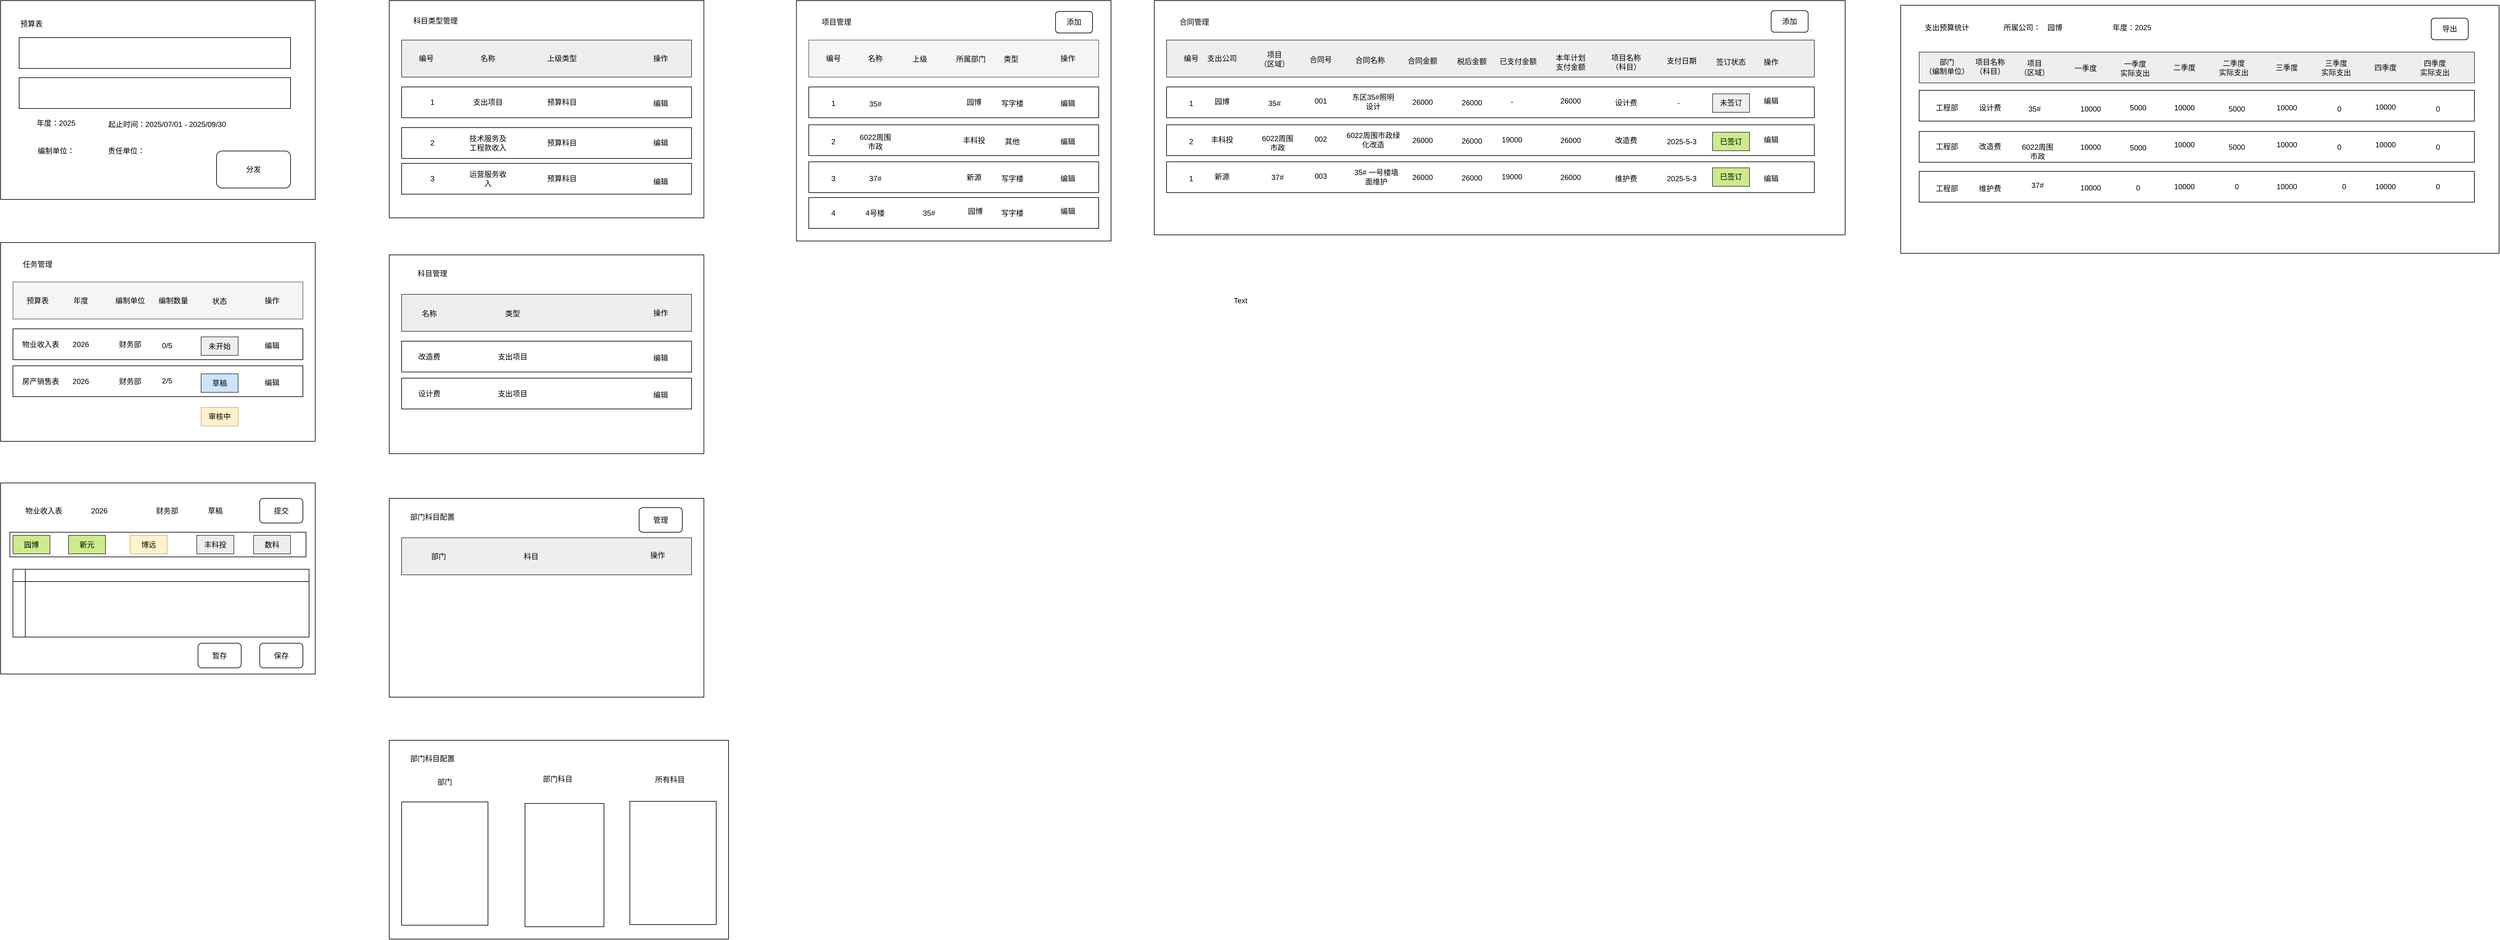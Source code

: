<mxfile version="28.0.4">
  <diagram name="第 1 页" id="Y-6UnXWzn9jeEXDlogMS">
    <mxGraphModel dx="2514" dy="1351" grid="1" gridSize="10" guides="1" tooltips="1" connect="1" arrows="1" fold="1" page="1" pageScale="1" pageWidth="827" pageHeight="1169" math="0" shadow="0">
      <root>
        <mxCell id="0" />
        <mxCell id="1" parent="0" />
        <mxCell id="I_KxvgHxnJEYVX6ZV_vD-1" value="" style="rounded=0;whiteSpace=wrap;html=1;" parent="1" vertex="1">
          <mxGeometry x="50" y="80" width="510" height="322.5" as="geometry" />
        </mxCell>
        <mxCell id="I_KxvgHxnJEYVX6ZV_vD-2" value="预算表" style="text;html=1;align=center;verticalAlign=middle;whiteSpace=wrap;rounded=0;" parent="1" vertex="1">
          <mxGeometry x="70" y="102.5" width="60" height="30" as="geometry" />
        </mxCell>
        <mxCell id="I_KxvgHxnJEYVX6ZV_vD-3" value="" style="rounded=0;whiteSpace=wrap;html=1;" parent="1" vertex="1">
          <mxGeometry x="50" y="472.5" width="510" height="322.5" as="geometry" />
        </mxCell>
        <mxCell id="I_KxvgHxnJEYVX6ZV_vD-4" value="任务管理" style="text;html=1;align=center;verticalAlign=middle;whiteSpace=wrap;rounded=0;" parent="1" vertex="1">
          <mxGeometry x="80" y="492.5" width="60" height="30" as="geometry" />
        </mxCell>
        <mxCell id="I_KxvgHxnJEYVX6ZV_vD-5" value="" style="rounded=0;whiteSpace=wrap;html=1;fillColor=#f5f5f5;fontColor=#333333;strokeColor=#666666;" parent="1" vertex="1">
          <mxGeometry x="70" y="536.5" width="470" height="60" as="geometry" />
        </mxCell>
        <mxCell id="I_KxvgHxnJEYVX6ZV_vD-6" value="预算表" style="text;html=1;align=center;verticalAlign=middle;whiteSpace=wrap;rounded=0;" parent="1" vertex="1">
          <mxGeometry x="80" y="551.5" width="60" height="30" as="geometry" />
        </mxCell>
        <mxCell id="I_KxvgHxnJEYVX6ZV_vD-7" value="年度" style="text;html=1;align=center;verticalAlign=middle;whiteSpace=wrap;rounded=0;" parent="1" vertex="1">
          <mxGeometry x="150" y="551.5" width="60" height="30" as="geometry" />
        </mxCell>
        <mxCell id="I_KxvgHxnJEYVX6ZV_vD-8" value="编制单位" style="text;html=1;align=center;verticalAlign=middle;whiteSpace=wrap;rounded=0;" parent="1" vertex="1">
          <mxGeometry x="230" y="551.5" width="60" height="30" as="geometry" />
        </mxCell>
        <mxCell id="I_KxvgHxnJEYVX6ZV_vD-9" value="状态" style="text;html=1;align=center;verticalAlign=middle;whiteSpace=wrap;rounded=0;" parent="1" vertex="1">
          <mxGeometry x="375" y="552.5" width="60" height="30" as="geometry" />
        </mxCell>
        <mxCell id="I_KxvgHxnJEYVX6ZV_vD-10" value="操作" style="text;html=1;align=center;verticalAlign=middle;whiteSpace=wrap;rounded=0;" parent="1" vertex="1">
          <mxGeometry x="460" y="551.5" width="60" height="30" as="geometry" />
        </mxCell>
        <mxCell id="I_KxvgHxnJEYVX6ZV_vD-11" value="分发" style="rounded=1;whiteSpace=wrap;html=1;" parent="1" vertex="1">
          <mxGeometry x="400" y="324" width="120" height="60" as="geometry" />
        </mxCell>
        <mxCell id="I_KxvgHxnJEYVX6ZV_vD-12" value="" style="rounded=0;whiteSpace=wrap;html=1;" parent="1" vertex="1">
          <mxGeometry x="50" y="862.5" width="510" height="310" as="geometry" />
        </mxCell>
        <mxCell id="I_KxvgHxnJEYVX6ZV_vD-13" value="物业收入表" style="text;html=1;align=center;verticalAlign=middle;whiteSpace=wrap;rounded=0;" parent="1" vertex="1">
          <mxGeometry x="80" y="892.5" width="80" height="30" as="geometry" />
        </mxCell>
        <mxCell id="I_KxvgHxnJEYVX6ZV_vD-14" value="2026" style="text;html=1;align=center;verticalAlign=middle;whiteSpace=wrap;rounded=0;" parent="1" vertex="1">
          <mxGeometry x="180" y="892.5" width="60" height="30" as="geometry" />
        </mxCell>
        <mxCell id="I_KxvgHxnJEYVX6ZV_vD-15" value="财务部" style="text;html=1;align=center;verticalAlign=middle;whiteSpace=wrap;rounded=0;" parent="1" vertex="1">
          <mxGeometry x="290" y="892.5" width="60" height="30" as="geometry" />
        </mxCell>
        <mxCell id="I_KxvgHxnJEYVX6ZV_vD-16" value="草稿" style="text;html=1;align=center;verticalAlign=middle;whiteSpace=wrap;rounded=0;" parent="1" vertex="1">
          <mxGeometry x="368" y="892.5" width="60" height="30" as="geometry" />
        </mxCell>
        <mxCell id="I_KxvgHxnJEYVX6ZV_vD-17" value="" style="rounded=0;whiteSpace=wrap;html=1;" parent="1" vertex="1">
          <mxGeometry x="65" y="942.5" width="480" height="40" as="geometry" />
        </mxCell>
        <mxCell id="I_KxvgHxnJEYVX6ZV_vD-18" value="园博" style="text;html=1;align=center;verticalAlign=middle;whiteSpace=wrap;rounded=0;fillColor=#cdeb8b;strokeColor=#36393d;" parent="1" vertex="1">
          <mxGeometry x="70" y="947.5" width="60" height="30" as="geometry" />
        </mxCell>
        <mxCell id="I_KxvgHxnJEYVX6ZV_vD-19" value="新元" style="text;html=1;align=center;verticalAlign=middle;whiteSpace=wrap;rounded=0;fillColor=#cdeb8b;strokeColor=#36393d;" parent="1" vertex="1">
          <mxGeometry x="160" y="947.5" width="60" height="30" as="geometry" />
        </mxCell>
        <mxCell id="I_KxvgHxnJEYVX6ZV_vD-20" value="博远" style="text;html=1;align=center;verticalAlign=middle;whiteSpace=wrap;rounded=0;fillColor=#fff2cc;strokeColor=#d6b656;" parent="1" vertex="1">
          <mxGeometry x="260" y="947.5" width="60" height="30" as="geometry" />
        </mxCell>
        <mxCell id="I_KxvgHxnJEYVX6ZV_vD-21" value="丰科投" style="text;html=1;align=center;verticalAlign=middle;whiteSpace=wrap;rounded=0;fillColor=#eeeeee;strokeColor=#36393d;" parent="1" vertex="1">
          <mxGeometry x="368" y="947.5" width="60" height="30" as="geometry" />
        </mxCell>
        <mxCell id="I_KxvgHxnJEYVX6ZV_vD-22" value="数科" style="text;html=1;align=center;verticalAlign=middle;whiteSpace=wrap;rounded=0;fillColor=#eeeeee;strokeColor=#36393d;" parent="1" vertex="1">
          <mxGeometry x="460" y="947.5" width="60" height="30" as="geometry" />
        </mxCell>
        <mxCell id="I_KxvgHxnJEYVX6ZV_vD-23" value="" style="shape=internalStorage;whiteSpace=wrap;html=1;backgroundOutline=1;" parent="1" vertex="1">
          <mxGeometry x="70" y="1002.5" width="480" height="110" as="geometry" />
        </mxCell>
        <mxCell id="I_KxvgHxnJEYVX6ZV_vD-24" value="提交" style="rounded=1;whiteSpace=wrap;html=1;" parent="1" vertex="1">
          <mxGeometry x="470" y="887.5" width="70" height="40" as="geometry" />
        </mxCell>
        <mxCell id="I_KxvgHxnJEYVX6ZV_vD-25" value="保存" style="rounded=1;whiteSpace=wrap;html=1;" parent="1" vertex="1">
          <mxGeometry x="470" y="1122.5" width="70" height="40" as="geometry" />
        </mxCell>
        <mxCell id="I_KxvgHxnJEYVX6ZV_vD-26" value="" style="rounded=0;whiteSpace=wrap;html=1;" parent="1" vertex="1">
          <mxGeometry x="70" y="612.5" width="470" height="50" as="geometry" />
        </mxCell>
        <mxCell id="I_KxvgHxnJEYVX6ZV_vD-27" value="物业收入表" style="text;html=1;align=center;verticalAlign=middle;whiteSpace=wrap;rounded=0;" parent="1" vertex="1">
          <mxGeometry x="80" y="622.5" width="70" height="30" as="geometry" />
        </mxCell>
        <mxCell id="I_KxvgHxnJEYVX6ZV_vD-28" value="2026" style="text;html=1;align=center;verticalAlign=middle;whiteSpace=wrap;rounded=0;" parent="1" vertex="1">
          <mxGeometry x="150" y="622.5" width="60" height="30" as="geometry" />
        </mxCell>
        <mxCell id="I_KxvgHxnJEYVX6ZV_vD-29" value="财务部" style="text;html=1;align=center;verticalAlign=middle;whiteSpace=wrap;rounded=0;" parent="1" vertex="1">
          <mxGeometry x="230" y="622.5" width="60" height="30" as="geometry" />
        </mxCell>
        <mxCell id="I_KxvgHxnJEYVX6ZV_vD-30" value="未开始" style="text;html=1;align=center;verticalAlign=middle;whiteSpace=wrap;rounded=0;fillColor=#eeeeee;strokeColor=#36393d;" parent="1" vertex="1">
          <mxGeometry x="375" y="625.5" width="60" height="30" as="geometry" />
        </mxCell>
        <mxCell id="I_KxvgHxnJEYVX6ZV_vD-31" value="编辑" style="text;html=1;align=center;verticalAlign=middle;whiteSpace=wrap;rounded=0;" parent="1" vertex="1">
          <mxGeometry x="460" y="624.5" width="60" height="30" as="geometry" />
        </mxCell>
        <mxCell id="I_KxvgHxnJEYVX6ZV_vD-32" value="" style="rounded=0;whiteSpace=wrap;html=1;" parent="1" vertex="1">
          <mxGeometry x="70" y="672.5" width="470" height="50" as="geometry" />
        </mxCell>
        <mxCell id="I_KxvgHxnJEYVX6ZV_vD-33" value="房产销售表" style="text;html=1;align=center;verticalAlign=middle;whiteSpace=wrap;rounded=0;" parent="1" vertex="1">
          <mxGeometry x="80" y="682.5" width="70" height="30" as="geometry" />
        </mxCell>
        <mxCell id="I_KxvgHxnJEYVX6ZV_vD-34" value="2026" style="text;html=1;align=center;verticalAlign=middle;whiteSpace=wrap;rounded=0;" parent="1" vertex="1">
          <mxGeometry x="150" y="682.5" width="60" height="30" as="geometry" />
        </mxCell>
        <mxCell id="I_KxvgHxnJEYVX6ZV_vD-35" value="财务部" style="text;html=1;align=center;verticalAlign=middle;whiteSpace=wrap;rounded=0;" parent="1" vertex="1">
          <mxGeometry x="230" y="682.5" width="60" height="30" as="geometry" />
        </mxCell>
        <mxCell id="I_KxvgHxnJEYVX6ZV_vD-36" value="草稿" style="text;html=1;align=center;verticalAlign=middle;whiteSpace=wrap;rounded=0;fillColor=#cce5ff;strokeColor=#36393d;" parent="1" vertex="1">
          <mxGeometry x="375" y="685.5" width="60" height="30" as="geometry" />
        </mxCell>
        <mxCell id="I_KxvgHxnJEYVX6ZV_vD-37" value="编辑" style="text;html=1;align=center;verticalAlign=middle;whiteSpace=wrap;rounded=0;" parent="1" vertex="1">
          <mxGeometry x="460" y="684.5" width="60" height="30" as="geometry" />
        </mxCell>
        <mxCell id="I_KxvgHxnJEYVX6ZV_vD-38" value="" style="rounded=0;whiteSpace=wrap;html=1;" parent="1" vertex="1">
          <mxGeometry x="80" y="140" width="440" height="50" as="geometry" />
        </mxCell>
        <mxCell id="I_KxvgHxnJEYVX6ZV_vD-39" value="" style="rounded=0;whiteSpace=wrap;html=1;" parent="1" vertex="1">
          <mxGeometry x="80" y="205" width="440" height="50" as="geometry" />
        </mxCell>
        <mxCell id="I_KxvgHxnJEYVX6ZV_vD-80" value="" style="rounded=0;whiteSpace=wrap;html=1;" parent="1" vertex="1">
          <mxGeometry x="1340" y="80" width="510" height="390" as="geometry" />
        </mxCell>
        <mxCell id="I_KxvgHxnJEYVX6ZV_vD-81" value="项目管理" style="text;html=1;align=center;verticalAlign=middle;whiteSpace=wrap;rounded=0;" parent="1" vertex="1">
          <mxGeometry x="1340" y="100" width="130" height="30" as="geometry" />
        </mxCell>
        <mxCell id="I_KxvgHxnJEYVX6ZV_vD-82" value="" style="rounded=0;whiteSpace=wrap;html=1;fillColor=#f5f5f5;fontColor=#333333;strokeColor=#666666;" parent="1" vertex="1">
          <mxGeometry x="1360" y="144" width="470" height="60" as="geometry" />
        </mxCell>
        <mxCell id="I_KxvgHxnJEYVX6ZV_vD-83" value="编号" style="text;html=1;align=center;verticalAlign=middle;whiteSpace=wrap;rounded=0;" parent="1" vertex="1">
          <mxGeometry x="1370" y="159" width="60" height="30" as="geometry" />
        </mxCell>
        <mxCell id="I_KxvgHxnJEYVX6ZV_vD-84" value="名称" style="text;html=1;align=center;verticalAlign=middle;whiteSpace=wrap;rounded=0;" parent="1" vertex="1">
          <mxGeometry x="1437.5" y="159" width="60" height="30" as="geometry" />
        </mxCell>
        <mxCell id="I_KxvgHxnJEYVX6ZV_vD-85" value="所属部门" style="text;html=1;align=center;verticalAlign=middle;whiteSpace=wrap;rounded=0;" parent="1" vertex="1">
          <mxGeometry x="1593" y="160" width="60" height="30" as="geometry" />
        </mxCell>
        <mxCell id="I_KxvgHxnJEYVX6ZV_vD-86" value="操作" style="text;html=1;align=center;verticalAlign=middle;whiteSpace=wrap;rounded=0;" parent="1" vertex="1">
          <mxGeometry x="1750" y="159" width="60" height="30" as="geometry" />
        </mxCell>
        <mxCell id="I_KxvgHxnJEYVX6ZV_vD-87" value="" style="rounded=0;whiteSpace=wrap;html=1;" parent="1" vertex="1">
          <mxGeometry x="1360" y="220" width="470" height="50" as="geometry" />
        </mxCell>
        <mxCell id="I_KxvgHxnJEYVX6ZV_vD-88" value="园博" style="text;html=1;align=center;verticalAlign=middle;whiteSpace=wrap;rounded=0;" parent="1" vertex="1">
          <mxGeometry x="1598" y="230" width="60" height="30" as="geometry" />
        </mxCell>
        <mxCell id="I_KxvgHxnJEYVX6ZV_vD-89" value="编辑" style="text;html=1;align=center;verticalAlign=middle;whiteSpace=wrap;rounded=0;" parent="1" vertex="1">
          <mxGeometry x="1750" y="232" width="60" height="30" as="geometry" />
        </mxCell>
        <mxCell id="I_KxvgHxnJEYVX6ZV_vD-97" value="" style="rounded=0;whiteSpace=wrap;html=1;" parent="1" vertex="1">
          <mxGeometry x="1360" y="399.5" width="470" height="50" as="geometry" />
        </mxCell>
        <mxCell id="I_KxvgHxnJEYVX6ZV_vD-98" value="4号楼" style="text;html=1;align=center;verticalAlign=middle;whiteSpace=wrap;rounded=0;" parent="1" vertex="1">
          <mxGeometry x="1410" y="409.5" width="115" height="30" as="geometry" />
        </mxCell>
        <mxCell id="I_KxvgHxnJEYVX6ZV_vD-101" value="类型" style="text;html=1;align=center;verticalAlign=middle;whiteSpace=wrap;rounded=0;" parent="1" vertex="1">
          <mxGeometry x="1658" y="160" width="60" height="30" as="geometry" />
        </mxCell>
        <mxCell id="I_KxvgHxnJEYVX6ZV_vD-102" value="写字楼" style="text;html=1;align=center;verticalAlign=middle;whiteSpace=wrap;rounded=0;" parent="1" vertex="1">
          <mxGeometry x="1660" y="232" width="60" height="30" as="geometry" />
        </mxCell>
        <mxCell id="I_KxvgHxnJEYVX6ZV_vD-103" value="35#" style="text;html=1;align=center;verticalAlign=middle;whiteSpace=wrap;rounded=0;" parent="1" vertex="1">
          <mxGeometry x="1437.5" y="232.75" width="60" height="30" as="geometry" />
        </mxCell>
        <mxCell id="I_KxvgHxnJEYVX6ZV_vD-104" value="1" style="text;html=1;align=center;verticalAlign=middle;whiteSpace=wrap;rounded=0;" parent="1" vertex="1">
          <mxGeometry x="1370" y="232" width="60" height="30" as="geometry" />
        </mxCell>
        <mxCell id="I_KxvgHxnJEYVX6ZV_vD-105" value="" style="rounded=0;whiteSpace=wrap;html=1;" parent="1" vertex="1">
          <mxGeometry x="1360" y="281.5" width="470" height="50" as="geometry" />
        </mxCell>
        <mxCell id="I_KxvgHxnJEYVX6ZV_vD-106" value="丰科投" style="text;html=1;align=center;verticalAlign=middle;whiteSpace=wrap;rounded=0;" parent="1" vertex="1">
          <mxGeometry x="1598" y="291.5" width="60" height="30" as="geometry" />
        </mxCell>
        <mxCell id="I_KxvgHxnJEYVX6ZV_vD-107" value="编辑" style="text;html=1;align=center;verticalAlign=middle;whiteSpace=wrap;rounded=0;" parent="1" vertex="1">
          <mxGeometry x="1750" y="293.5" width="60" height="30" as="geometry" />
        </mxCell>
        <mxCell id="I_KxvgHxnJEYVX6ZV_vD-108" value="其他" style="text;html=1;align=center;verticalAlign=middle;whiteSpace=wrap;rounded=0;" parent="1" vertex="1">
          <mxGeometry x="1660" y="293.5" width="60" height="30" as="geometry" />
        </mxCell>
        <mxCell id="I_KxvgHxnJEYVX6ZV_vD-109" value="6022周围市政" style="text;html=1;align=center;verticalAlign=middle;whiteSpace=wrap;rounded=0;" parent="1" vertex="1">
          <mxGeometry x="1437.5" y="294.25" width="60" height="30" as="geometry" />
        </mxCell>
        <mxCell id="I_KxvgHxnJEYVX6ZV_vD-110" value="2" style="text;html=1;align=center;verticalAlign=middle;whiteSpace=wrap;rounded=0;" parent="1" vertex="1">
          <mxGeometry x="1370" y="293.5" width="60" height="30" as="geometry" />
        </mxCell>
        <mxCell id="I_KxvgHxnJEYVX6ZV_vD-111" value="" style="rounded=0;whiteSpace=wrap;html=1;" parent="1" vertex="1">
          <mxGeometry x="1360" y="341.5" width="470" height="50" as="geometry" />
        </mxCell>
        <mxCell id="I_KxvgHxnJEYVX6ZV_vD-112" value="新源" style="text;html=1;align=center;verticalAlign=middle;whiteSpace=wrap;rounded=0;" parent="1" vertex="1">
          <mxGeometry x="1598" y="351.5" width="60" height="30" as="geometry" />
        </mxCell>
        <mxCell id="I_KxvgHxnJEYVX6ZV_vD-113" value="编辑" style="text;html=1;align=center;verticalAlign=middle;whiteSpace=wrap;rounded=0;" parent="1" vertex="1">
          <mxGeometry x="1750" y="353.5" width="60" height="30" as="geometry" />
        </mxCell>
        <mxCell id="I_KxvgHxnJEYVX6ZV_vD-114" value="写字楼" style="text;html=1;align=center;verticalAlign=middle;whiteSpace=wrap;rounded=0;" parent="1" vertex="1">
          <mxGeometry x="1660" y="353.5" width="60" height="30" as="geometry" />
        </mxCell>
        <mxCell id="I_KxvgHxnJEYVX6ZV_vD-115" value="37#" style="text;html=1;align=center;verticalAlign=middle;whiteSpace=wrap;rounded=0;" parent="1" vertex="1">
          <mxGeometry x="1437.5" y="354.25" width="60" height="30" as="geometry" />
        </mxCell>
        <mxCell id="I_KxvgHxnJEYVX6ZV_vD-116" value="3" style="text;html=1;align=center;verticalAlign=middle;whiteSpace=wrap;rounded=0;" parent="1" vertex="1">
          <mxGeometry x="1370" y="353.5" width="60" height="30" as="geometry" />
        </mxCell>
        <mxCell id="I_KxvgHxnJEYVX6ZV_vD-128" value="添加" style="rounded=1;whiteSpace=wrap;html=1;" parent="1" vertex="1">
          <mxGeometry x="1760" y="97.5" width="60" height="35" as="geometry" />
        </mxCell>
        <mxCell id="SKkXFKjDcY55AdcUD5MD-1" value="" style="rounded=0;whiteSpace=wrap;html=1;" parent="1" vertex="1">
          <mxGeometry x="680" y="80" width="510" height="352.5" as="geometry" />
        </mxCell>
        <mxCell id="SKkXFKjDcY55AdcUD5MD-2" value="科目类型管理" style="text;html=1;align=center;verticalAlign=middle;whiteSpace=wrap;rounded=0;" parent="1" vertex="1">
          <mxGeometry x="690" y="97.5" width="130" height="30" as="geometry" />
        </mxCell>
        <mxCell id="SKkXFKjDcY55AdcUD5MD-3" value="" style="rounded=0;whiteSpace=wrap;html=1;fillColor=#eeeeee;strokeColor=#36393d;" parent="1" vertex="1">
          <mxGeometry x="700" y="144" width="470" height="60" as="geometry" />
        </mxCell>
        <mxCell id="SKkXFKjDcY55AdcUD5MD-4" value="编号" style="text;html=1;align=center;verticalAlign=middle;whiteSpace=wrap;rounded=0;" parent="1" vertex="1">
          <mxGeometry x="710" y="159" width="60" height="30" as="geometry" />
        </mxCell>
        <mxCell id="SKkXFKjDcY55AdcUD5MD-5" value="名称" style="text;html=1;align=center;verticalAlign=middle;whiteSpace=wrap;rounded=0;" parent="1" vertex="1">
          <mxGeometry x="810" y="159" width="60" height="30" as="geometry" />
        </mxCell>
        <mxCell id="SKkXFKjDcY55AdcUD5MD-6" value="上级类型" style="text;html=1;align=center;verticalAlign=middle;whiteSpace=wrap;rounded=0;" parent="1" vertex="1">
          <mxGeometry x="930" y="159" width="60" height="30" as="geometry" />
        </mxCell>
        <mxCell id="SKkXFKjDcY55AdcUD5MD-7" value="操作" style="text;html=1;align=center;verticalAlign=middle;whiteSpace=wrap;rounded=0;" parent="1" vertex="1">
          <mxGeometry x="1090" y="159" width="60" height="30" as="geometry" />
        </mxCell>
        <mxCell id="SKkXFKjDcY55AdcUD5MD-8" value="" style="rounded=0;whiteSpace=wrap;html=1;" parent="1" vertex="1">
          <mxGeometry x="700" y="220" width="470" height="50" as="geometry" />
        </mxCell>
        <mxCell id="SKkXFKjDcY55AdcUD5MD-9" value="支出项目" style="text;html=1;align=center;verticalAlign=middle;whiteSpace=wrap;rounded=0;" parent="1" vertex="1">
          <mxGeometry x="805" y="230" width="70" height="30" as="geometry" />
        </mxCell>
        <mxCell id="SKkXFKjDcY55AdcUD5MD-10" value="预算科目" style="text;html=1;align=center;verticalAlign=middle;whiteSpace=wrap;rounded=0;" parent="1" vertex="1">
          <mxGeometry x="930" y="230" width="60" height="30" as="geometry" />
        </mxCell>
        <mxCell id="SKkXFKjDcY55AdcUD5MD-11" value="编辑" style="text;html=1;align=center;verticalAlign=middle;whiteSpace=wrap;rounded=0;" parent="1" vertex="1">
          <mxGeometry x="1090" y="232" width="60" height="30" as="geometry" />
        </mxCell>
        <mxCell id="SKkXFKjDcY55AdcUD5MD-12" value="" style="rounded=0;whiteSpace=wrap;html=1;" parent="1" vertex="1">
          <mxGeometry x="680" y="492.5" width="510" height="322.5" as="geometry" />
        </mxCell>
        <mxCell id="SKkXFKjDcY55AdcUD5MD-13" value="科目管理" style="text;html=1;align=center;verticalAlign=middle;whiteSpace=wrap;rounded=0;" parent="1" vertex="1">
          <mxGeometry x="685" y="507.5" width="130" height="30" as="geometry" />
        </mxCell>
        <mxCell id="SKkXFKjDcY55AdcUD5MD-14" value="" style="rounded=0;whiteSpace=wrap;html=1;fillColor=#eeeeee;strokeColor=#36393d;" parent="1" vertex="1">
          <mxGeometry x="700" y="556.5" width="470" height="60" as="geometry" />
        </mxCell>
        <mxCell id="SKkXFKjDcY55AdcUD5MD-15" value="名称" style="text;html=1;align=center;verticalAlign=middle;whiteSpace=wrap;rounded=0;" parent="1" vertex="1">
          <mxGeometry x="715" y="572.5" width="60" height="30" as="geometry" />
        </mxCell>
        <mxCell id="SKkXFKjDcY55AdcUD5MD-16" value="操作" style="text;html=1;align=center;verticalAlign=middle;whiteSpace=wrap;rounded=0;" parent="1" vertex="1">
          <mxGeometry x="1090" y="571.5" width="60" height="30" as="geometry" />
        </mxCell>
        <mxCell id="SKkXFKjDcY55AdcUD5MD-17" value="" style="rounded=0;whiteSpace=wrap;html=1;" parent="1" vertex="1">
          <mxGeometry x="700" y="632.5" width="470" height="50" as="geometry" />
        </mxCell>
        <mxCell id="SKkXFKjDcY55AdcUD5MD-18" value="改造费" style="text;html=1;align=center;verticalAlign=middle;whiteSpace=wrap;rounded=0;" parent="1" vertex="1">
          <mxGeometry x="710" y="642.5" width="70" height="30" as="geometry" />
        </mxCell>
        <mxCell id="SKkXFKjDcY55AdcUD5MD-19" value="支出项目" style="text;html=1;align=center;verticalAlign=middle;whiteSpace=wrap;rounded=0;" parent="1" vertex="1">
          <mxGeometry x="850" y="642.5" width="60" height="30" as="geometry" />
        </mxCell>
        <mxCell id="SKkXFKjDcY55AdcUD5MD-21" value="编辑" style="text;html=1;align=center;verticalAlign=middle;whiteSpace=wrap;rounded=0;" parent="1" vertex="1">
          <mxGeometry x="1090" y="644.5" width="60" height="30" as="geometry" />
        </mxCell>
        <mxCell id="SKkXFKjDcY55AdcUD5MD-22" value="" style="rounded=0;whiteSpace=wrap;html=1;" parent="1" vertex="1">
          <mxGeometry x="700" y="692.5" width="470" height="50" as="geometry" />
        </mxCell>
        <mxCell id="SKkXFKjDcY55AdcUD5MD-23" value="设计费" style="text;html=1;align=center;verticalAlign=middle;whiteSpace=wrap;rounded=0;" parent="1" vertex="1">
          <mxGeometry x="710" y="702.5" width="70" height="30" as="geometry" />
        </mxCell>
        <mxCell id="SKkXFKjDcY55AdcUD5MD-24" value="支出项目" style="text;html=1;align=center;verticalAlign=middle;whiteSpace=wrap;rounded=0;" parent="1" vertex="1">
          <mxGeometry x="850" y="702.5" width="60" height="30" as="geometry" />
        </mxCell>
        <mxCell id="SKkXFKjDcY55AdcUD5MD-26" value="编辑" style="text;html=1;align=center;verticalAlign=middle;whiteSpace=wrap;rounded=0;" parent="1" vertex="1">
          <mxGeometry x="1090" y="704.5" width="60" height="30" as="geometry" />
        </mxCell>
        <mxCell id="SKkXFKjDcY55AdcUD5MD-28" value="类型" style="text;html=1;align=center;verticalAlign=middle;whiteSpace=wrap;rounded=0;" parent="1" vertex="1">
          <mxGeometry x="850" y="572.5" width="60" height="30" as="geometry" />
        </mxCell>
        <mxCell id="SKkXFKjDcY55AdcUD5MD-29" value="" style="rounded=0;whiteSpace=wrap;html=1;" parent="1" vertex="1">
          <mxGeometry x="700" y="286" width="470" height="50" as="geometry" />
        </mxCell>
        <mxCell id="SKkXFKjDcY55AdcUD5MD-30" value="技术服务及工程款收入" style="text;html=1;align=center;verticalAlign=middle;whiteSpace=wrap;rounded=0;" parent="1" vertex="1">
          <mxGeometry x="805" y="296" width="70" height="30" as="geometry" />
        </mxCell>
        <mxCell id="SKkXFKjDcY55AdcUD5MD-31" value="预算科目" style="text;html=1;align=center;verticalAlign=middle;whiteSpace=wrap;rounded=0;" parent="1" vertex="1">
          <mxGeometry x="930" y="296" width="60" height="30" as="geometry" />
        </mxCell>
        <mxCell id="SKkXFKjDcY55AdcUD5MD-32" value="" style="rounded=0;whiteSpace=wrap;html=1;" parent="1" vertex="1">
          <mxGeometry x="700" y="344" width="470" height="50" as="geometry" />
        </mxCell>
        <mxCell id="SKkXFKjDcY55AdcUD5MD-33" value="运营服务收入" style="text;html=1;align=center;verticalAlign=middle;whiteSpace=wrap;rounded=0;" parent="1" vertex="1">
          <mxGeometry x="805" y="354" width="70" height="30" as="geometry" />
        </mxCell>
        <mxCell id="SKkXFKjDcY55AdcUD5MD-34" value="预算科目" style="text;html=1;align=center;verticalAlign=middle;whiteSpace=wrap;rounded=0;" parent="1" vertex="1">
          <mxGeometry x="930" y="354" width="60" height="30" as="geometry" />
        </mxCell>
        <mxCell id="SKkXFKjDcY55AdcUD5MD-35" value="1" style="text;html=1;align=center;verticalAlign=middle;whiteSpace=wrap;rounded=0;" parent="1" vertex="1">
          <mxGeometry x="715" y="230" width="70" height="30" as="geometry" />
        </mxCell>
        <mxCell id="SKkXFKjDcY55AdcUD5MD-36" value="2" style="text;html=1;align=center;verticalAlign=middle;whiteSpace=wrap;rounded=0;" parent="1" vertex="1">
          <mxGeometry x="715" y="296" width="70" height="30" as="geometry" />
        </mxCell>
        <mxCell id="SKkXFKjDcY55AdcUD5MD-37" value="3" style="text;html=1;align=center;verticalAlign=middle;whiteSpace=wrap;rounded=0;" parent="1" vertex="1">
          <mxGeometry x="715" y="354" width="70" height="30" as="geometry" />
        </mxCell>
        <mxCell id="SKkXFKjDcY55AdcUD5MD-38" value="编辑" style="text;html=1;align=center;verticalAlign=middle;whiteSpace=wrap;rounded=0;" parent="1" vertex="1">
          <mxGeometry x="1090" y="296" width="60" height="30" as="geometry" />
        </mxCell>
        <mxCell id="SKkXFKjDcY55AdcUD5MD-39" value="编辑" style="text;html=1;align=center;verticalAlign=middle;whiteSpace=wrap;rounded=0;" parent="1" vertex="1">
          <mxGeometry x="1090" y="358.5" width="60" height="30" as="geometry" />
        </mxCell>
        <mxCell id="SKkXFKjDcY55AdcUD5MD-40" value="" style="rounded=0;whiteSpace=wrap;html=1;" parent="1" vertex="1">
          <mxGeometry x="3130" y="87.5" width="970" height="402.5" as="geometry" />
        </mxCell>
        <mxCell id="SKkXFKjDcY55AdcUD5MD-41" value="" style="rounded=0;whiteSpace=wrap;html=1;" parent="1" vertex="1">
          <mxGeometry x="3160" y="357" width="900" height="50" as="geometry" />
        </mxCell>
        <mxCell id="SKkXFKjDcY55AdcUD5MD-42" value="支出预算统计" style="text;html=1;align=center;verticalAlign=middle;whiteSpace=wrap;rounded=0;" parent="1" vertex="1">
          <mxGeometry x="3140" y="108.5" width="130" height="30" as="geometry" />
        </mxCell>
        <mxCell id="SKkXFKjDcY55AdcUD5MD-43" value="所属公司：" style="text;html=1;align=center;verticalAlign=middle;whiteSpace=wrap;rounded=0;" parent="1" vertex="1">
          <mxGeometry x="3272" y="108.5" width="110" height="30" as="geometry" />
        </mxCell>
        <mxCell id="SKkXFKjDcY55AdcUD5MD-44" value="园博" style="text;html=1;align=center;verticalAlign=middle;whiteSpace=wrap;rounded=0;" parent="1" vertex="1">
          <mxGeometry x="3350" y="108.5" width="60" height="30" as="geometry" />
        </mxCell>
        <mxCell id="SKkXFKjDcY55AdcUD5MD-45" value="" style="rounded=0;whiteSpace=wrap;html=1;fillColor=#eeeeee;strokeColor=#36393d;" parent="1" vertex="1">
          <mxGeometry x="3160" y="163.5" width="900" height="50" as="geometry" />
        </mxCell>
        <mxCell id="SKkXFKjDcY55AdcUD5MD-46" value="" style="rounded=0;whiteSpace=wrap;html=1;" parent="1" vertex="1">
          <mxGeometry x="3160" y="225.5" width="900" height="50" as="geometry" />
        </mxCell>
        <mxCell id="SKkXFKjDcY55AdcUD5MD-47" value="" style="rounded=0;whiteSpace=wrap;html=1;" parent="1" vertex="1">
          <mxGeometry x="3160" y="292.25" width="900" height="50" as="geometry" />
        </mxCell>
        <mxCell id="SKkXFKjDcY55AdcUD5MD-48" value="设计费" style="text;html=1;align=center;verticalAlign=middle;whiteSpace=wrap;rounded=0;" parent="1" vertex="1">
          <mxGeometry x="3240" y="238.5" width="70" height="30" as="geometry" />
        </mxCell>
        <mxCell id="SKkXFKjDcY55AdcUD5MD-49" value="改造费" style="text;html=1;align=center;verticalAlign=middle;whiteSpace=wrap;rounded=0;" parent="1" vertex="1">
          <mxGeometry x="3240" y="302.25" width="70" height="30" as="geometry" />
        </mxCell>
        <mxCell id="SKkXFKjDcY55AdcUD5MD-50" value="维护费" style="text;html=1;align=center;verticalAlign=middle;whiteSpace=wrap;rounded=0;" parent="1" vertex="1">
          <mxGeometry x="3240" y="370" width="70" height="30" as="geometry" />
        </mxCell>
        <mxCell id="SKkXFKjDcY55AdcUD5MD-51" value="项目名称&lt;br&gt;（科目）" style="text;html=1;align=center;verticalAlign=middle;whiteSpace=wrap;rounded=0;" parent="1" vertex="1">
          <mxGeometry x="3235" y="172.13" width="80" height="30" as="geometry" />
        </mxCell>
        <mxCell id="SKkXFKjDcY55AdcUD5MD-52" value="部门&lt;br&gt;（编制单位）" style="text;html=1;align=center;verticalAlign=middle;whiteSpace=wrap;rounded=0;" parent="1" vertex="1">
          <mxGeometry x="3165" y="172.13" width="80" height="30" as="geometry" />
        </mxCell>
        <mxCell id="SKkXFKjDcY55AdcUD5MD-53" value="工程部" style="text;html=1;align=center;verticalAlign=middle;whiteSpace=wrap;rounded=0;" parent="1" vertex="1">
          <mxGeometry x="3170" y="238.5" width="70" height="30" as="geometry" />
        </mxCell>
        <mxCell id="SKkXFKjDcY55AdcUD5MD-54" value="工程部" style="text;html=1;align=center;verticalAlign=middle;whiteSpace=wrap;rounded=0;" parent="1" vertex="1">
          <mxGeometry x="3170" y="302.25" width="70" height="30" as="geometry" />
        </mxCell>
        <mxCell id="SKkXFKjDcY55AdcUD5MD-55" value="工程部" style="text;html=1;align=center;verticalAlign=middle;whiteSpace=wrap;rounded=0;" parent="1" vertex="1">
          <mxGeometry x="3170" y="369.5" width="70" height="30" as="geometry" />
        </mxCell>
        <mxCell id="SKkXFKjDcY55AdcUD5MD-56" value="一季度" style="text;html=1;align=center;verticalAlign=middle;whiteSpace=wrap;rounded=0;" parent="1" vertex="1">
          <mxGeometry x="3390" y="175.25" width="80" height="30" as="geometry" />
        </mxCell>
        <mxCell id="SKkXFKjDcY55AdcUD5MD-57" value="10000" style="text;html=1;align=center;verticalAlign=middle;whiteSpace=wrap;rounded=0;" parent="1" vertex="1">
          <mxGeometry x="3403" y="241" width="70" height="30" as="geometry" />
        </mxCell>
        <mxCell id="SKkXFKjDcY55AdcUD5MD-58" value="5000" style="text;html=1;align=center;verticalAlign=middle;whiteSpace=wrap;rounded=0;" parent="1" vertex="1">
          <mxGeometry x="3480" y="238.5" width="70" height="30" as="geometry" />
        </mxCell>
        <mxCell id="SKkXFKjDcY55AdcUD5MD-59" value="10000" style="text;html=1;align=center;verticalAlign=middle;whiteSpace=wrap;rounded=0;" parent="1" vertex="1">
          <mxGeometry x="3403" y="368.75" width="70" height="30" as="geometry" />
        </mxCell>
        <mxCell id="SKkXFKjDcY55AdcUD5MD-60" value="10000" style="text;html=1;align=center;verticalAlign=middle;whiteSpace=wrap;rounded=0;" parent="1" vertex="1">
          <mxGeometry x="3403" y="302.5" width="70" height="30" as="geometry" />
        </mxCell>
        <mxCell id="SKkXFKjDcY55AdcUD5MD-61" value="一季度&lt;br&gt;实际支出" style="text;html=1;align=center;verticalAlign=middle;whiteSpace=wrap;rounded=0;" parent="1" vertex="1">
          <mxGeometry x="3470" y="175.25" width="80" height="30" as="geometry" />
        </mxCell>
        <mxCell id="SKkXFKjDcY55AdcUD5MD-62" value="0" style="text;html=1;align=center;verticalAlign=middle;whiteSpace=wrap;rounded=0;" parent="1" vertex="1">
          <mxGeometry x="3480" y="368.75" width="70" height="30" as="geometry" />
        </mxCell>
        <mxCell id="SKkXFKjDcY55AdcUD5MD-63" value="5000" style="text;html=1;align=center;verticalAlign=middle;whiteSpace=wrap;rounded=0;" parent="1" vertex="1">
          <mxGeometry x="3480" y="304" width="70" height="30" as="geometry" />
        </mxCell>
        <mxCell id="SKkXFKjDcY55AdcUD5MD-64" value="二季度" style="text;html=1;align=center;verticalAlign=middle;whiteSpace=wrap;rounded=0;" parent="1" vertex="1">
          <mxGeometry x="3550" y="173.88" width="80" height="30" as="geometry" />
        </mxCell>
        <mxCell id="SKkXFKjDcY55AdcUD5MD-65" value="10000" style="text;html=1;align=center;verticalAlign=middle;whiteSpace=wrap;rounded=0;" parent="1" vertex="1">
          <mxGeometry x="3555" y="239" width="70" height="30" as="geometry" />
        </mxCell>
        <mxCell id="SKkXFKjDcY55AdcUD5MD-66" value="5000" style="text;html=1;align=center;verticalAlign=middle;whiteSpace=wrap;rounded=0;" parent="1" vertex="1">
          <mxGeometry x="3640" y="241.38" width="70" height="30" as="geometry" />
        </mxCell>
        <mxCell id="SKkXFKjDcY55AdcUD5MD-67" value="10000" style="text;html=1;align=center;verticalAlign=middle;whiteSpace=wrap;rounded=0;" parent="1" vertex="1">
          <mxGeometry x="3555" y="366.75" width="70" height="30" as="geometry" />
        </mxCell>
        <mxCell id="SKkXFKjDcY55AdcUD5MD-68" value="10000" style="text;html=1;align=center;verticalAlign=middle;whiteSpace=wrap;rounded=0;" parent="1" vertex="1">
          <mxGeometry x="3555" y="298.75" width="70" height="30" as="geometry" />
        </mxCell>
        <mxCell id="SKkXFKjDcY55AdcUD5MD-69" value="二季度&lt;br&gt;实际支出" style="text;html=1;align=center;verticalAlign=middle;whiteSpace=wrap;rounded=0;" parent="1" vertex="1">
          <mxGeometry x="3630" y="173.88" width="80" height="30" as="geometry" />
        </mxCell>
        <mxCell id="SKkXFKjDcY55AdcUD5MD-70" value="0" style="text;html=1;align=center;verticalAlign=middle;whiteSpace=wrap;rounded=0;" parent="1" vertex="1">
          <mxGeometry x="3640" y="366.75" width="70" height="30" as="geometry" />
        </mxCell>
        <mxCell id="SKkXFKjDcY55AdcUD5MD-71" value="5000" style="text;html=1;align=center;verticalAlign=middle;whiteSpace=wrap;rounded=0;" parent="1" vertex="1">
          <mxGeometry x="3640" y="302.63" width="70" height="30" as="geometry" />
        </mxCell>
        <mxCell id="SKkXFKjDcY55AdcUD5MD-72" value="年度：2025" style="text;html=1;align=center;verticalAlign=middle;whiteSpace=wrap;rounded=0;" parent="1" vertex="1">
          <mxGeometry x="3450" y="108.5" width="110" height="30" as="geometry" />
        </mxCell>
        <mxCell id="SKkXFKjDcY55AdcUD5MD-73" value="三季度" style="text;html=1;align=center;verticalAlign=middle;whiteSpace=wrap;rounded=0;" parent="1" vertex="1">
          <mxGeometry x="3716" y="173.88" width="80" height="30" as="geometry" />
        </mxCell>
        <mxCell id="SKkXFKjDcY55AdcUD5MD-74" value="10000" style="text;html=1;align=center;verticalAlign=middle;whiteSpace=wrap;rounded=0;" parent="1" vertex="1">
          <mxGeometry x="3721" y="239" width="70" height="30" as="geometry" />
        </mxCell>
        <mxCell id="SKkXFKjDcY55AdcUD5MD-75" value="0" style="text;html=1;align=center;verticalAlign=middle;whiteSpace=wrap;rounded=0;" parent="1" vertex="1">
          <mxGeometry x="3806" y="241.38" width="70" height="30" as="geometry" />
        </mxCell>
        <mxCell id="SKkXFKjDcY55AdcUD5MD-76" value="10000" style="text;html=1;align=center;verticalAlign=middle;whiteSpace=wrap;rounded=0;" parent="1" vertex="1">
          <mxGeometry x="3721" y="366.75" width="70" height="30" as="geometry" />
        </mxCell>
        <mxCell id="SKkXFKjDcY55AdcUD5MD-77" value="10000" style="text;html=1;align=center;verticalAlign=middle;whiteSpace=wrap;rounded=0;" parent="1" vertex="1">
          <mxGeometry x="3721" y="298.75" width="70" height="30" as="geometry" />
        </mxCell>
        <mxCell id="SKkXFKjDcY55AdcUD5MD-78" value="三季度&lt;br&gt;实际支出" style="text;html=1;align=center;verticalAlign=middle;whiteSpace=wrap;rounded=0;" parent="1" vertex="1">
          <mxGeometry x="3796" y="173.88" width="80" height="30" as="geometry" />
        </mxCell>
        <mxCell id="SKkXFKjDcY55AdcUD5MD-79" value="0" style="text;html=1;align=center;verticalAlign=middle;whiteSpace=wrap;rounded=0;" parent="1" vertex="1">
          <mxGeometry x="3814" y="367.38" width="70" height="30" as="geometry" />
        </mxCell>
        <mxCell id="SKkXFKjDcY55AdcUD5MD-80" value="0" style="text;html=1;align=center;verticalAlign=middle;whiteSpace=wrap;rounded=0;" parent="1" vertex="1">
          <mxGeometry x="3806" y="302.63" width="70" height="30" as="geometry" />
        </mxCell>
        <mxCell id="SKkXFKjDcY55AdcUD5MD-81" value="四季度" style="text;html=1;align=center;verticalAlign=middle;whiteSpace=wrap;rounded=0;" parent="1" vertex="1">
          <mxGeometry x="3876" y="173.88" width="80" height="30" as="geometry" />
        </mxCell>
        <mxCell id="SKkXFKjDcY55AdcUD5MD-82" value="10000" style="text;html=1;align=center;verticalAlign=middle;whiteSpace=wrap;rounded=0;" parent="1" vertex="1">
          <mxGeometry x="3881" y="238" width="70" height="30" as="geometry" />
        </mxCell>
        <mxCell id="SKkXFKjDcY55AdcUD5MD-83" value="0" style="text;html=1;align=center;verticalAlign=middle;whiteSpace=wrap;rounded=0;" parent="1" vertex="1">
          <mxGeometry x="3966" y="241.38" width="70" height="30" as="geometry" />
        </mxCell>
        <mxCell id="SKkXFKjDcY55AdcUD5MD-84" value="10000" style="text;html=1;align=center;verticalAlign=middle;whiteSpace=wrap;rounded=0;" parent="1" vertex="1">
          <mxGeometry x="3881" y="366.75" width="70" height="30" as="geometry" />
        </mxCell>
        <mxCell id="SKkXFKjDcY55AdcUD5MD-85" value="10000" style="text;html=1;align=center;verticalAlign=middle;whiteSpace=wrap;rounded=0;" parent="1" vertex="1">
          <mxGeometry x="3881" y="298.75" width="70" height="30" as="geometry" />
        </mxCell>
        <mxCell id="SKkXFKjDcY55AdcUD5MD-86" value="四季度&lt;br&gt;实际支出" style="text;html=1;align=center;verticalAlign=middle;whiteSpace=wrap;rounded=0;" parent="1" vertex="1">
          <mxGeometry x="3956" y="173.88" width="80" height="30" as="geometry" />
        </mxCell>
        <mxCell id="SKkXFKjDcY55AdcUD5MD-87" value="0" style="text;html=1;align=center;verticalAlign=middle;whiteSpace=wrap;rounded=0;" parent="1" vertex="1">
          <mxGeometry x="3966" y="366.75" width="70" height="30" as="geometry" />
        </mxCell>
        <mxCell id="SKkXFKjDcY55AdcUD5MD-88" value="0" style="text;html=1;align=center;verticalAlign=middle;whiteSpace=wrap;rounded=0;" parent="1" vertex="1">
          <mxGeometry x="3966" y="302.63" width="70" height="30" as="geometry" />
        </mxCell>
        <mxCell id="SKkXFKjDcY55AdcUD5MD-89" value="项目&lt;br&gt;（区域）" style="text;html=1;align=center;verticalAlign=middle;whiteSpace=wrap;rounded=0;" parent="1" vertex="1">
          <mxGeometry x="3312" y="173.88" width="70" height="30" as="geometry" />
        </mxCell>
        <mxCell id="SKkXFKjDcY55AdcUD5MD-90" value="35#" style="text;html=1;align=center;verticalAlign=middle;whiteSpace=wrap;rounded=0;" parent="1" vertex="1">
          <mxGeometry x="3317" y="241" width="60" height="30" as="geometry" />
        </mxCell>
        <mxCell id="SKkXFKjDcY55AdcUD5MD-91" value="6022周围市政" style="text;html=1;align=center;verticalAlign=middle;whiteSpace=wrap;rounded=0;" parent="1" vertex="1">
          <mxGeometry x="3322" y="309.63" width="60" height="30" as="geometry" />
        </mxCell>
        <mxCell id="SKkXFKjDcY55AdcUD5MD-92" value="37#" style="text;html=1;align=center;verticalAlign=middle;whiteSpace=wrap;rounded=0;" parent="1" vertex="1">
          <mxGeometry x="3322" y="365.38" width="60" height="30" as="geometry" />
        </mxCell>
        <mxCell id="SKkXFKjDcY55AdcUD5MD-93" value="导出" style="rounded=1;whiteSpace=wrap;html=1;" parent="1" vertex="1">
          <mxGeometry x="3990" y="108.5" width="60" height="35" as="geometry" />
        </mxCell>
        <mxCell id="SKkXFKjDcY55AdcUD5MD-96" value="年度：2025" style="text;html=1;align=center;verticalAlign=middle;whiteSpace=wrap;rounded=0;" parent="1" vertex="1">
          <mxGeometry x="80" y="264" width="120" height="30" as="geometry" />
        </mxCell>
        <mxCell id="SKkXFKjDcY55AdcUD5MD-97" value="起止时间：2025/07/01 - 2025/09/30" style="text;html=1;align=center;verticalAlign=middle;whiteSpace=wrap;rounded=0;" parent="1" vertex="1">
          <mxGeometry x="205" y="266" width="230" height="30" as="geometry" />
        </mxCell>
        <mxCell id="SKkXFKjDcY55AdcUD5MD-98" value="编制单位：" style="text;html=1;align=center;verticalAlign=middle;whiteSpace=wrap;rounded=0;" parent="1" vertex="1">
          <mxGeometry x="80" y="309" width="120" height="30" as="geometry" />
        </mxCell>
        <mxCell id="SKkXFKjDcY55AdcUD5MD-99" value="责任单位：" style="text;html=1;align=center;verticalAlign=middle;whiteSpace=wrap;rounded=0;" parent="1" vertex="1">
          <mxGeometry x="204" y="309" width="100" height="30" as="geometry" />
        </mxCell>
        <mxCell id="SKkXFKjDcY55AdcUD5MD-101" value="" style="rounded=0;whiteSpace=wrap;html=1;" parent="1" vertex="1">
          <mxGeometry x="1920" y="80" width="1120" height="380" as="geometry" />
        </mxCell>
        <mxCell id="SKkXFKjDcY55AdcUD5MD-102" value="合同管理" style="text;html=1;align=center;verticalAlign=middle;whiteSpace=wrap;rounded=0;" parent="1" vertex="1">
          <mxGeometry x="1920" y="100" width="130" height="30" as="geometry" />
        </mxCell>
        <mxCell id="SKkXFKjDcY55AdcUD5MD-103" value="" style="rounded=0;whiteSpace=wrap;html=1;fillColor=#eeeeee;strokeColor=#36393d;" parent="1" vertex="1">
          <mxGeometry x="1940" y="144" width="1050" height="60" as="geometry" />
        </mxCell>
        <mxCell id="SKkXFKjDcY55AdcUD5MD-104" value="编号" style="text;html=1;align=center;verticalAlign=middle;whiteSpace=wrap;rounded=0;" parent="1" vertex="1">
          <mxGeometry x="1950" y="159" width="60" height="30" as="geometry" />
        </mxCell>
        <mxCell id="SKkXFKjDcY55AdcUD5MD-105" value="合同名称" style="text;html=1;align=center;verticalAlign=middle;whiteSpace=wrap;rounded=0;" parent="1" vertex="1">
          <mxGeometry x="2240" y="162" width="60" height="30" as="geometry" />
        </mxCell>
        <mxCell id="SKkXFKjDcY55AdcUD5MD-106" value="已支付金额" style="text;html=1;align=center;verticalAlign=middle;whiteSpace=wrap;rounded=0;" parent="1" vertex="1">
          <mxGeometry x="2470" y="163.88" width="80" height="30" as="geometry" />
        </mxCell>
        <mxCell id="SKkXFKjDcY55AdcUD5MD-107" value="操作" style="text;html=1;align=center;verticalAlign=middle;whiteSpace=wrap;rounded=0;" parent="1" vertex="1">
          <mxGeometry x="2890" y="164.88" width="60" height="30" as="geometry" />
        </mxCell>
        <mxCell id="SKkXFKjDcY55AdcUD5MD-108" value="" style="rounded=0;whiteSpace=wrap;html=1;" parent="1" vertex="1">
          <mxGeometry x="1940" y="220" width="1050" height="50" as="geometry" />
        </mxCell>
        <mxCell id="SKkXFKjDcY55AdcUD5MD-109" value="-" style="text;html=1;align=center;verticalAlign=middle;whiteSpace=wrap;rounded=0;" parent="1" vertex="1">
          <mxGeometry x="2470" y="229" width="60" height="30" as="geometry" />
        </mxCell>
        <mxCell id="SKkXFKjDcY55AdcUD5MD-110" value="编辑" style="text;html=1;align=center;verticalAlign=middle;whiteSpace=wrap;rounded=0;" parent="1" vertex="1">
          <mxGeometry x="2890" y="228.25" width="60" height="30" as="geometry" />
        </mxCell>
        <mxCell id="SKkXFKjDcY55AdcUD5MD-111" value="本年计划&lt;br&gt;支付金额" style="text;html=1;align=center;verticalAlign=middle;whiteSpace=wrap;rounded=0;" parent="1" vertex="1">
          <mxGeometry x="2540" y="164.88" width="110" height="30" as="geometry" />
        </mxCell>
        <mxCell id="SKkXFKjDcY55AdcUD5MD-112" value="26000" style="text;html=1;align=center;verticalAlign=middle;whiteSpace=wrap;rounded=0;" parent="1" vertex="1">
          <mxGeometry x="2565" y="228.25" width="60" height="30" as="geometry" />
        </mxCell>
        <mxCell id="SKkXFKjDcY55AdcUD5MD-113" value="东区35#照明设计" style="text;html=1;align=center;verticalAlign=middle;whiteSpace=wrap;rounded=0;" parent="1" vertex="1">
          <mxGeometry x="2235" y="229.25" width="80" height="30" as="geometry" />
        </mxCell>
        <mxCell id="SKkXFKjDcY55AdcUD5MD-114" value="1" style="text;html=1;align=center;verticalAlign=middle;whiteSpace=wrap;rounded=0;" parent="1" vertex="1">
          <mxGeometry x="1950" y="232" width="60" height="30" as="geometry" />
        </mxCell>
        <mxCell id="SKkXFKjDcY55AdcUD5MD-115" value="" style="rounded=0;whiteSpace=wrap;html=1;" parent="1" vertex="1">
          <mxGeometry x="1940" y="281.5" width="1050" height="50" as="geometry" />
        </mxCell>
        <mxCell id="SKkXFKjDcY55AdcUD5MD-116" value="19000" style="text;html=1;align=center;verticalAlign=middle;whiteSpace=wrap;rounded=0;" parent="1" vertex="1">
          <mxGeometry x="2470" y="290.5" width="60" height="30" as="geometry" />
        </mxCell>
        <mxCell id="SKkXFKjDcY55AdcUD5MD-117" value="编辑" style="text;html=1;align=center;verticalAlign=middle;whiteSpace=wrap;rounded=0;" parent="1" vertex="1">
          <mxGeometry x="2890" y="290.5" width="60" height="30" as="geometry" />
        </mxCell>
        <mxCell id="SKkXFKjDcY55AdcUD5MD-118" value="26000" style="text;html=1;align=center;verticalAlign=middle;whiteSpace=wrap;rounded=0;" parent="1" vertex="1">
          <mxGeometry x="2565" y="291.5" width="60" height="30" as="geometry" />
        </mxCell>
        <mxCell id="SKkXFKjDcY55AdcUD5MD-119" value="6022周围市政绿化改造" style="text;html=1;align=center;verticalAlign=middle;whiteSpace=wrap;rounded=0;" parent="1" vertex="1">
          <mxGeometry x="2230" y="290.75" width="90" height="30" as="geometry" />
        </mxCell>
        <mxCell id="SKkXFKjDcY55AdcUD5MD-120" value="2" style="text;html=1;align=center;verticalAlign=middle;whiteSpace=wrap;rounded=0;" parent="1" vertex="1">
          <mxGeometry x="1950" y="293.5" width="60" height="30" as="geometry" />
        </mxCell>
        <mxCell id="SKkXFKjDcY55AdcUD5MD-121" value="" style="rounded=0;whiteSpace=wrap;html=1;" parent="1" vertex="1">
          <mxGeometry x="1940" y="341.5" width="1050" height="50" as="geometry" />
        </mxCell>
        <mxCell id="SKkXFKjDcY55AdcUD5MD-122" value="19000" style="text;html=1;align=center;verticalAlign=middle;whiteSpace=wrap;rounded=0;" parent="1" vertex="1">
          <mxGeometry x="2470" y="350.5" width="60" height="30" as="geometry" />
        </mxCell>
        <mxCell id="SKkXFKjDcY55AdcUD5MD-123" value="编辑" style="text;html=1;align=center;verticalAlign=middle;whiteSpace=wrap;rounded=0;" parent="1" vertex="1">
          <mxGeometry x="2890" y="353.5" width="60" height="30" as="geometry" />
        </mxCell>
        <mxCell id="SKkXFKjDcY55AdcUD5MD-124" value="26000" style="text;html=1;align=center;verticalAlign=middle;whiteSpace=wrap;rounded=0;" parent="1" vertex="1">
          <mxGeometry x="2565" y="351.5" width="60" height="30" as="geometry" />
        </mxCell>
        <mxCell id="SKkXFKjDcY55AdcUD5MD-125" value="35# 一号楼墙面维护" style="text;html=1;align=center;verticalAlign=middle;whiteSpace=wrap;rounded=0;" parent="1" vertex="1">
          <mxGeometry x="2240" y="350.5" width="80" height="30" as="geometry" />
        </mxCell>
        <mxCell id="SKkXFKjDcY55AdcUD5MD-126" value="1" style="text;html=1;align=center;verticalAlign=middle;whiteSpace=wrap;rounded=0;" parent="1" vertex="1">
          <mxGeometry x="1950" y="353.5" width="60" height="30" as="geometry" />
        </mxCell>
        <mxCell id="SKkXFKjDcY55AdcUD5MD-127" value="添加" style="rounded=1;whiteSpace=wrap;html=1;" parent="1" vertex="1">
          <mxGeometry x="2920" y="96.25" width="60" height="35" as="geometry" />
        </mxCell>
        <mxCell id="SKkXFKjDcY55AdcUD5MD-128" value="项目&lt;br&gt;（区域）" style="text;html=1;align=center;verticalAlign=middle;whiteSpace=wrap;rounded=0;" parent="1" vertex="1">
          <mxGeometry x="2080" y="160" width="70" height="30" as="geometry" />
        </mxCell>
        <mxCell id="SKkXFKjDcY55AdcUD5MD-129" value="35#" style="text;html=1;align=center;verticalAlign=middle;whiteSpace=wrap;rounded=0;" parent="1" vertex="1">
          <mxGeometry x="2085" y="232" width="60" height="30" as="geometry" />
        </mxCell>
        <mxCell id="SKkXFKjDcY55AdcUD5MD-130" value="6022周围市政" style="text;html=1;align=center;verticalAlign=middle;whiteSpace=wrap;rounded=0;" parent="1" vertex="1">
          <mxGeometry x="2090" y="295.75" width="60" height="30" as="geometry" />
        </mxCell>
        <mxCell id="SKkXFKjDcY55AdcUD5MD-131" value="37#" style="text;html=1;align=center;verticalAlign=middle;whiteSpace=wrap;rounded=0;" parent="1" vertex="1">
          <mxGeometry x="2090" y="351.5" width="60" height="30" as="geometry" />
        </mxCell>
        <mxCell id="SKkXFKjDcY55AdcUD5MD-132" value="支出公司" style="text;html=1;align=center;verticalAlign=middle;whiteSpace=wrap;rounded=0;" parent="1" vertex="1">
          <mxGeometry x="2000" y="159.25" width="60" height="30" as="geometry" />
        </mxCell>
        <mxCell id="SKkXFKjDcY55AdcUD5MD-133" value="&lt;span style=&quot;color: rgba(0, 0, 0, 0); font-family: monospace; font-size: 0px; text-align: start; text-wrap-mode: nowrap;&quot;&gt;%3CmxGraphModel%3E%3Croot%3E%3CmxCell%20id%3D%220%22%2F%3E%3CmxCell%20id%3D%221%22%20parent%3D%220%22%2F%3E%3CmxCell%20id%3D%222%22%20value%3D%22%E5%9B%AD%E5%8D%9A%22%20style%3D%22text%3Bhtml%3D1%3Balign%3Dcenter%3BverticalAlign%3Dmiddle%3BwhiteSpace%3Dwrap%3Brounded%3D0%3B%22%20vertex%3D%221%22%20parent%3D%221%22%3E%3CmxGeometry%20x%3D%223795%22%20y%3D%22293.75%22%20width%3D%2260%22%20height%3D%2230%22%20as%3D%22geometry%22%2F%3E%3C%2FmxCell%3E%3C%2Froot%3E%3C%2FmxGraphModel%3E&lt;/span&gt;" style="text;html=1;align=center;verticalAlign=middle;whiteSpace=wrap;rounded=0;" parent="1" vertex="1">
          <mxGeometry x="2000" y="232" width="60" height="30" as="geometry" />
        </mxCell>
        <mxCell id="SKkXFKjDcY55AdcUD5MD-134" value="园博" style="text;html=1;align=center;verticalAlign=middle;whiteSpace=wrap;rounded=0;" parent="1" vertex="1">
          <mxGeometry x="2000" y="229" width="60" height="30" as="geometry" />
        </mxCell>
        <mxCell id="SKkXFKjDcY55AdcUD5MD-135" value="丰科投" style="text;html=1;align=center;verticalAlign=middle;whiteSpace=wrap;rounded=0;" parent="1" vertex="1">
          <mxGeometry x="2000" y="290.5" width="60" height="30" as="geometry" />
        </mxCell>
        <mxCell id="SKkXFKjDcY55AdcUD5MD-136" value="新源" style="text;html=1;align=center;verticalAlign=middle;whiteSpace=wrap;rounded=0;" parent="1" vertex="1">
          <mxGeometry x="2000" y="350.5" width="60" height="30" as="geometry" />
        </mxCell>
        <mxCell id="SKkXFKjDcY55AdcUD5MD-137" value="合同号" style="text;html=1;align=center;verticalAlign=middle;whiteSpace=wrap;rounded=0;" parent="1" vertex="1">
          <mxGeometry x="2160" y="161" width="60" height="30" as="geometry" />
        </mxCell>
        <mxCell id="SKkXFKjDcY55AdcUD5MD-138" value="001" style="text;html=1;align=center;verticalAlign=middle;whiteSpace=wrap;rounded=0;" parent="1" vertex="1">
          <mxGeometry x="2160" y="228.25" width="60" height="30" as="geometry" />
        </mxCell>
        <mxCell id="SKkXFKjDcY55AdcUD5MD-139" value="002" style="text;html=1;align=center;verticalAlign=middle;whiteSpace=wrap;rounded=0;" parent="1" vertex="1">
          <mxGeometry x="2160" y="289.75" width="60" height="30" as="geometry" />
        </mxCell>
        <mxCell id="SKkXFKjDcY55AdcUD5MD-140" value="003" style="text;html=1;align=center;verticalAlign=middle;whiteSpace=wrap;rounded=0;" parent="1" vertex="1">
          <mxGeometry x="2160" y="349.75" width="60" height="30" as="geometry" />
        </mxCell>
        <mxCell id="SKkXFKjDcY55AdcUD5MD-141" value="合同金额" style="text;html=1;align=center;verticalAlign=middle;whiteSpace=wrap;rounded=0;" parent="1" vertex="1">
          <mxGeometry x="2325" y="162.75" width="60" height="30" as="geometry" />
        </mxCell>
        <mxCell id="SKkXFKjDcY55AdcUD5MD-142" value="26000" style="text;html=1;align=center;verticalAlign=middle;whiteSpace=wrap;rounded=0;" parent="1" vertex="1">
          <mxGeometry x="2325" y="230" width="60" height="30" as="geometry" />
        </mxCell>
        <mxCell id="SKkXFKjDcY55AdcUD5MD-143" value="26000" style="text;html=1;align=center;verticalAlign=middle;whiteSpace=wrap;rounded=0;" parent="1" vertex="1">
          <mxGeometry x="2325" y="291.5" width="60" height="30" as="geometry" />
        </mxCell>
        <mxCell id="SKkXFKjDcY55AdcUD5MD-144" value="26000" style="text;html=1;align=center;verticalAlign=middle;whiteSpace=wrap;rounded=0;" parent="1" vertex="1">
          <mxGeometry x="2325" y="351.5" width="60" height="30" as="geometry" />
        </mxCell>
        <mxCell id="SKkXFKjDcY55AdcUD5MD-145" value="设计费" style="text;html=1;align=center;verticalAlign=middle;whiteSpace=wrap;rounded=0;" parent="1" vertex="1">
          <mxGeometry x="2650" y="231.25" width="70" height="30" as="geometry" />
        </mxCell>
        <mxCell id="SKkXFKjDcY55AdcUD5MD-146" value="改造费" style="text;html=1;align=center;verticalAlign=middle;whiteSpace=wrap;rounded=0;" parent="1" vertex="1">
          <mxGeometry x="2650" y="291.5" width="70" height="30" as="geometry" />
        </mxCell>
        <mxCell id="SKkXFKjDcY55AdcUD5MD-147" value="维护费" style="text;html=1;align=center;verticalAlign=middle;whiteSpace=wrap;rounded=0;" parent="1" vertex="1">
          <mxGeometry x="2650" y="353.5" width="70" height="30" as="geometry" />
        </mxCell>
        <mxCell id="SKkXFKjDcY55AdcUD5MD-148" value="支付日期" style="text;html=1;align=center;verticalAlign=middle;whiteSpace=wrap;rounded=0;" parent="1" vertex="1">
          <mxGeometry x="2720" y="162.75" width="110" height="30" as="geometry" />
        </mxCell>
        <mxCell id="SKkXFKjDcY55AdcUD5MD-149" value="-" style="text;html=1;align=center;verticalAlign=middle;whiteSpace=wrap;rounded=0;" parent="1" vertex="1">
          <mxGeometry x="2740" y="231.25" width="60" height="30" as="geometry" />
        </mxCell>
        <mxCell id="SKkXFKjDcY55AdcUD5MD-150" value="2025-5-3" style="text;html=1;align=center;verticalAlign=middle;whiteSpace=wrap;rounded=0;" parent="1" vertex="1">
          <mxGeometry x="2745" y="293.5" width="60" height="30" as="geometry" />
        </mxCell>
        <mxCell id="SKkXFKjDcY55AdcUD5MD-151" value="2025-5-3" style="text;html=1;align=center;verticalAlign=middle;whiteSpace=wrap;rounded=0;" parent="1" vertex="1">
          <mxGeometry x="2745" y="353.5" width="60" height="30" as="geometry" />
        </mxCell>
        <mxCell id="SKkXFKjDcY55AdcUD5MD-152" value="签订状态" style="text;html=1;align=center;verticalAlign=middle;whiteSpace=wrap;rounded=0;" parent="1" vertex="1">
          <mxGeometry x="2800" y="164.88" width="110" height="30" as="geometry" />
        </mxCell>
        <mxCell id="SKkXFKjDcY55AdcUD5MD-153" value="未签订" style="text;html=1;align=center;verticalAlign=middle;whiteSpace=wrap;rounded=0;fillColor=#eeeeee;strokeColor=#36393d;" parent="1" vertex="1">
          <mxGeometry x="2825" y="231.25" width="60" height="30" as="geometry" />
        </mxCell>
        <mxCell id="SKkXFKjDcY55AdcUD5MD-154" value="已签订" style="text;html=1;align=center;verticalAlign=middle;whiteSpace=wrap;rounded=0;fillColor=#cdeb8b;strokeColor=#36393d;" parent="1" vertex="1">
          <mxGeometry x="2825" y="293.5" width="60" height="30" as="geometry" />
        </mxCell>
        <mxCell id="SKkXFKjDcY55AdcUD5MD-155" value="已签订" style="text;html=1;align=center;verticalAlign=middle;whiteSpace=wrap;rounded=0;fillColor=#cdeb8b;strokeColor=#36393d;" parent="1" vertex="1">
          <mxGeometry x="2825" y="351.25" width="60" height="30" as="geometry" />
        </mxCell>
        <mxCell id="SKkXFKjDcY55AdcUD5MD-156" value="税后金额" style="text;html=1;align=center;verticalAlign=middle;whiteSpace=wrap;rounded=0;" parent="1" vertex="1">
          <mxGeometry x="2405" y="163.88" width="60" height="30" as="geometry" />
        </mxCell>
        <mxCell id="SKkXFKjDcY55AdcUD5MD-157" value="26000" style="text;html=1;align=center;verticalAlign=middle;whiteSpace=wrap;rounded=0;" parent="1" vertex="1">
          <mxGeometry x="2405" y="231.13" width="60" height="30" as="geometry" />
        </mxCell>
        <mxCell id="SKkXFKjDcY55AdcUD5MD-158" value="26000" style="text;html=1;align=center;verticalAlign=middle;whiteSpace=wrap;rounded=0;" parent="1" vertex="1">
          <mxGeometry x="2405" y="292.63" width="60" height="30" as="geometry" />
        </mxCell>
        <mxCell id="SKkXFKjDcY55AdcUD5MD-159" value="26000" style="text;html=1;align=center;verticalAlign=middle;whiteSpace=wrap;rounded=0;" parent="1" vertex="1">
          <mxGeometry x="2405" y="352.63" width="60" height="30" as="geometry" />
        </mxCell>
        <mxCell id="SKkXFKjDcY55AdcUD5MD-160" value="项目名称&lt;br&gt;（科目）" style="text;html=1;align=center;verticalAlign=middle;whiteSpace=wrap;rounded=0;" parent="1" vertex="1">
          <mxGeometry x="2645" y="164.88" width="80" height="30" as="geometry" />
        </mxCell>
        <mxCell id="RVIWVQ5VtEh46XHfdGVB-2" value="编制数量" style="text;html=1;align=center;verticalAlign=middle;whiteSpace=wrap;rounded=0;" vertex="1" parent="1">
          <mxGeometry x="300" y="551.5" width="60" height="30" as="geometry" />
        </mxCell>
        <mxCell id="RVIWVQ5VtEh46XHfdGVB-3" value="0/5" style="text;html=1;align=center;verticalAlign=middle;whiteSpace=wrap;rounded=0;" vertex="1" parent="1">
          <mxGeometry x="290" y="624.5" width="60" height="30" as="geometry" />
        </mxCell>
        <mxCell id="RVIWVQ5VtEh46XHfdGVB-5" value="2/5" style="text;html=1;align=center;verticalAlign=middle;whiteSpace=wrap;rounded=0;" vertex="1" parent="1">
          <mxGeometry x="290" y="681.5" width="60" height="30" as="geometry" />
        </mxCell>
        <mxCell id="RVIWVQ5VtEh46XHfdGVB-6" value="暂存" style="rounded=1;whiteSpace=wrap;html=1;" vertex="1" parent="1">
          <mxGeometry x="370" y="1122.5" width="70" height="40" as="geometry" />
        </mxCell>
        <mxCell id="RVIWVQ5VtEh46XHfdGVB-9" value="" style="rounded=0;whiteSpace=wrap;html=1;" vertex="1" parent="1">
          <mxGeometry x="680" y="887.5" width="510" height="322.5" as="geometry" />
        </mxCell>
        <mxCell id="RVIWVQ5VtEh46XHfdGVB-10" value="部门科目配置" style="text;html=1;align=center;verticalAlign=middle;whiteSpace=wrap;rounded=0;" vertex="1" parent="1">
          <mxGeometry x="685" y="902.5" width="130" height="30" as="geometry" />
        </mxCell>
        <mxCell id="RVIWVQ5VtEh46XHfdGVB-11" value="" style="rounded=0;whiteSpace=wrap;html=1;fillColor=#eeeeee;strokeColor=#36393d;" vertex="1" parent="1">
          <mxGeometry x="700" y="951.5" width="470" height="60" as="geometry" />
        </mxCell>
        <mxCell id="RVIWVQ5VtEh46XHfdGVB-12" value="部门" style="text;html=1;align=center;verticalAlign=middle;whiteSpace=wrap;rounded=0;" vertex="1" parent="1">
          <mxGeometry x="730" y="966.5" width="60" height="30" as="geometry" />
        </mxCell>
        <mxCell id="RVIWVQ5VtEh46XHfdGVB-13" value="操作" style="text;html=1;align=center;verticalAlign=middle;whiteSpace=wrap;rounded=0;" vertex="1" parent="1">
          <mxGeometry x="1085" y="965" width="60" height="30" as="geometry" />
        </mxCell>
        <mxCell id="RVIWVQ5VtEh46XHfdGVB-15" value="科目" style="text;html=1;align=center;verticalAlign=middle;whiteSpace=wrap;rounded=0;" vertex="1" parent="1">
          <mxGeometry x="880" y="966.5" width="60" height="30" as="geometry" />
        </mxCell>
        <mxCell id="RVIWVQ5VtEh46XHfdGVB-16" value="管理" style="rounded=1;whiteSpace=wrap;html=1;" vertex="1" parent="1">
          <mxGeometry x="1085" y="902.5" width="70" height="40" as="geometry" />
        </mxCell>
        <mxCell id="RVIWVQ5VtEh46XHfdGVB-17" value="上级" style="text;html=1;align=center;verticalAlign=middle;whiteSpace=wrap;rounded=0;" vertex="1" parent="1">
          <mxGeometry x="1510" y="160" width="60" height="30" as="geometry" />
        </mxCell>
        <mxCell id="RVIWVQ5VtEh46XHfdGVB-18" value="35#" style="text;html=1;align=center;verticalAlign=middle;whiteSpace=wrap;rounded=0;" vertex="1" parent="1">
          <mxGeometry x="1525" y="409.5" width="60" height="30" as="geometry" />
        </mxCell>
        <mxCell id="RVIWVQ5VtEh46XHfdGVB-19" value="园博" style="text;html=1;align=center;verticalAlign=middle;whiteSpace=wrap;rounded=0;" vertex="1" parent="1">
          <mxGeometry x="1600" y="407" width="60" height="30" as="geometry" />
        </mxCell>
        <mxCell id="RVIWVQ5VtEh46XHfdGVB-20" value="编辑" style="text;html=1;align=center;verticalAlign=middle;whiteSpace=wrap;rounded=0;" vertex="1" parent="1">
          <mxGeometry x="1750" y="407" width="60" height="30" as="geometry" />
        </mxCell>
        <mxCell id="RVIWVQ5VtEh46XHfdGVB-21" value="写字楼" style="text;html=1;align=center;verticalAlign=middle;whiteSpace=wrap;rounded=0;" vertex="1" parent="1">
          <mxGeometry x="1620" y="410" width="140" height="30" as="geometry" />
        </mxCell>
        <mxCell id="RVIWVQ5VtEh46XHfdGVB-24" value="审核中" style="text;html=1;align=center;verticalAlign=middle;whiteSpace=wrap;rounded=0;fillColor=#fff2cc;strokeColor=#d6b656;" vertex="1" parent="1">
          <mxGeometry x="375" y="740" width="60" height="30" as="geometry" />
        </mxCell>
        <mxCell id="RVIWVQ5VtEh46XHfdGVB-32" value="" style="rounded=0;whiteSpace=wrap;html=1;" vertex="1" parent="1">
          <mxGeometry x="680" y="1280" width="550" height="322.5" as="geometry" />
        </mxCell>
        <mxCell id="RVIWVQ5VtEh46XHfdGVB-33" value="部门科目配置" style="text;html=1;align=center;verticalAlign=middle;whiteSpace=wrap;rounded=0;" vertex="1" parent="1">
          <mxGeometry x="685" y="1295" width="130" height="30" as="geometry" />
        </mxCell>
        <mxCell id="RVIWVQ5VtEh46XHfdGVB-35" value="部门" style="text;html=1;align=center;verticalAlign=middle;whiteSpace=wrap;rounded=0;" vertex="1" parent="1">
          <mxGeometry x="740" y="1332.5" width="60" height="30" as="geometry" />
        </mxCell>
        <mxCell id="RVIWVQ5VtEh46XHfdGVB-37" value="部门科目" style="text;html=1;align=center;verticalAlign=middle;whiteSpace=wrap;rounded=0;" vertex="1" parent="1">
          <mxGeometry x="923" y="1327.5" width="60" height="30" as="geometry" />
        </mxCell>
        <mxCell id="RVIWVQ5VtEh46XHfdGVB-39" value="" style="rounded=0;whiteSpace=wrap;html=1;" vertex="1" parent="1">
          <mxGeometry x="700" y="1380" width="140" height="200" as="geometry" />
        </mxCell>
        <mxCell id="RVIWVQ5VtEh46XHfdGVB-40" value="所有科目" style="text;html=1;align=center;verticalAlign=middle;whiteSpace=wrap;rounded=0;" vertex="1" parent="1">
          <mxGeometry x="1105" y="1329" width="60" height="30" as="geometry" />
        </mxCell>
        <mxCell id="RVIWVQ5VtEh46XHfdGVB-41" value="" style="rounded=0;whiteSpace=wrap;html=1;fontStyle=0" vertex="1" parent="1">
          <mxGeometry x="1070" y="1379" width="140" height="200" as="geometry" />
        </mxCell>
        <mxCell id="RVIWVQ5VtEh46XHfdGVB-42" value="" style="rounded=0;whiteSpace=wrap;html=1;fontStyle=0" vertex="1" parent="1">
          <mxGeometry x="900" y="1382.5" width="128" height="200" as="geometry" />
        </mxCell>
        <mxCell id="RVIWVQ5VtEh46XHfdGVB-45" value="4" style="text;html=1;align=center;verticalAlign=middle;whiteSpace=wrap;rounded=0;" vertex="1" parent="1">
          <mxGeometry x="1370" y="410" width="60" height="30" as="geometry" />
        </mxCell>
        <mxCell id="RVIWVQ5VtEh46XHfdGVB-46" value="Text" style="text;html=1;align=center;verticalAlign=middle;whiteSpace=wrap;rounded=0;" vertex="1" parent="1">
          <mxGeometry x="2030" y="552" width="60" height="30" as="geometry" />
        </mxCell>
      </root>
    </mxGraphModel>
  </diagram>
</mxfile>
